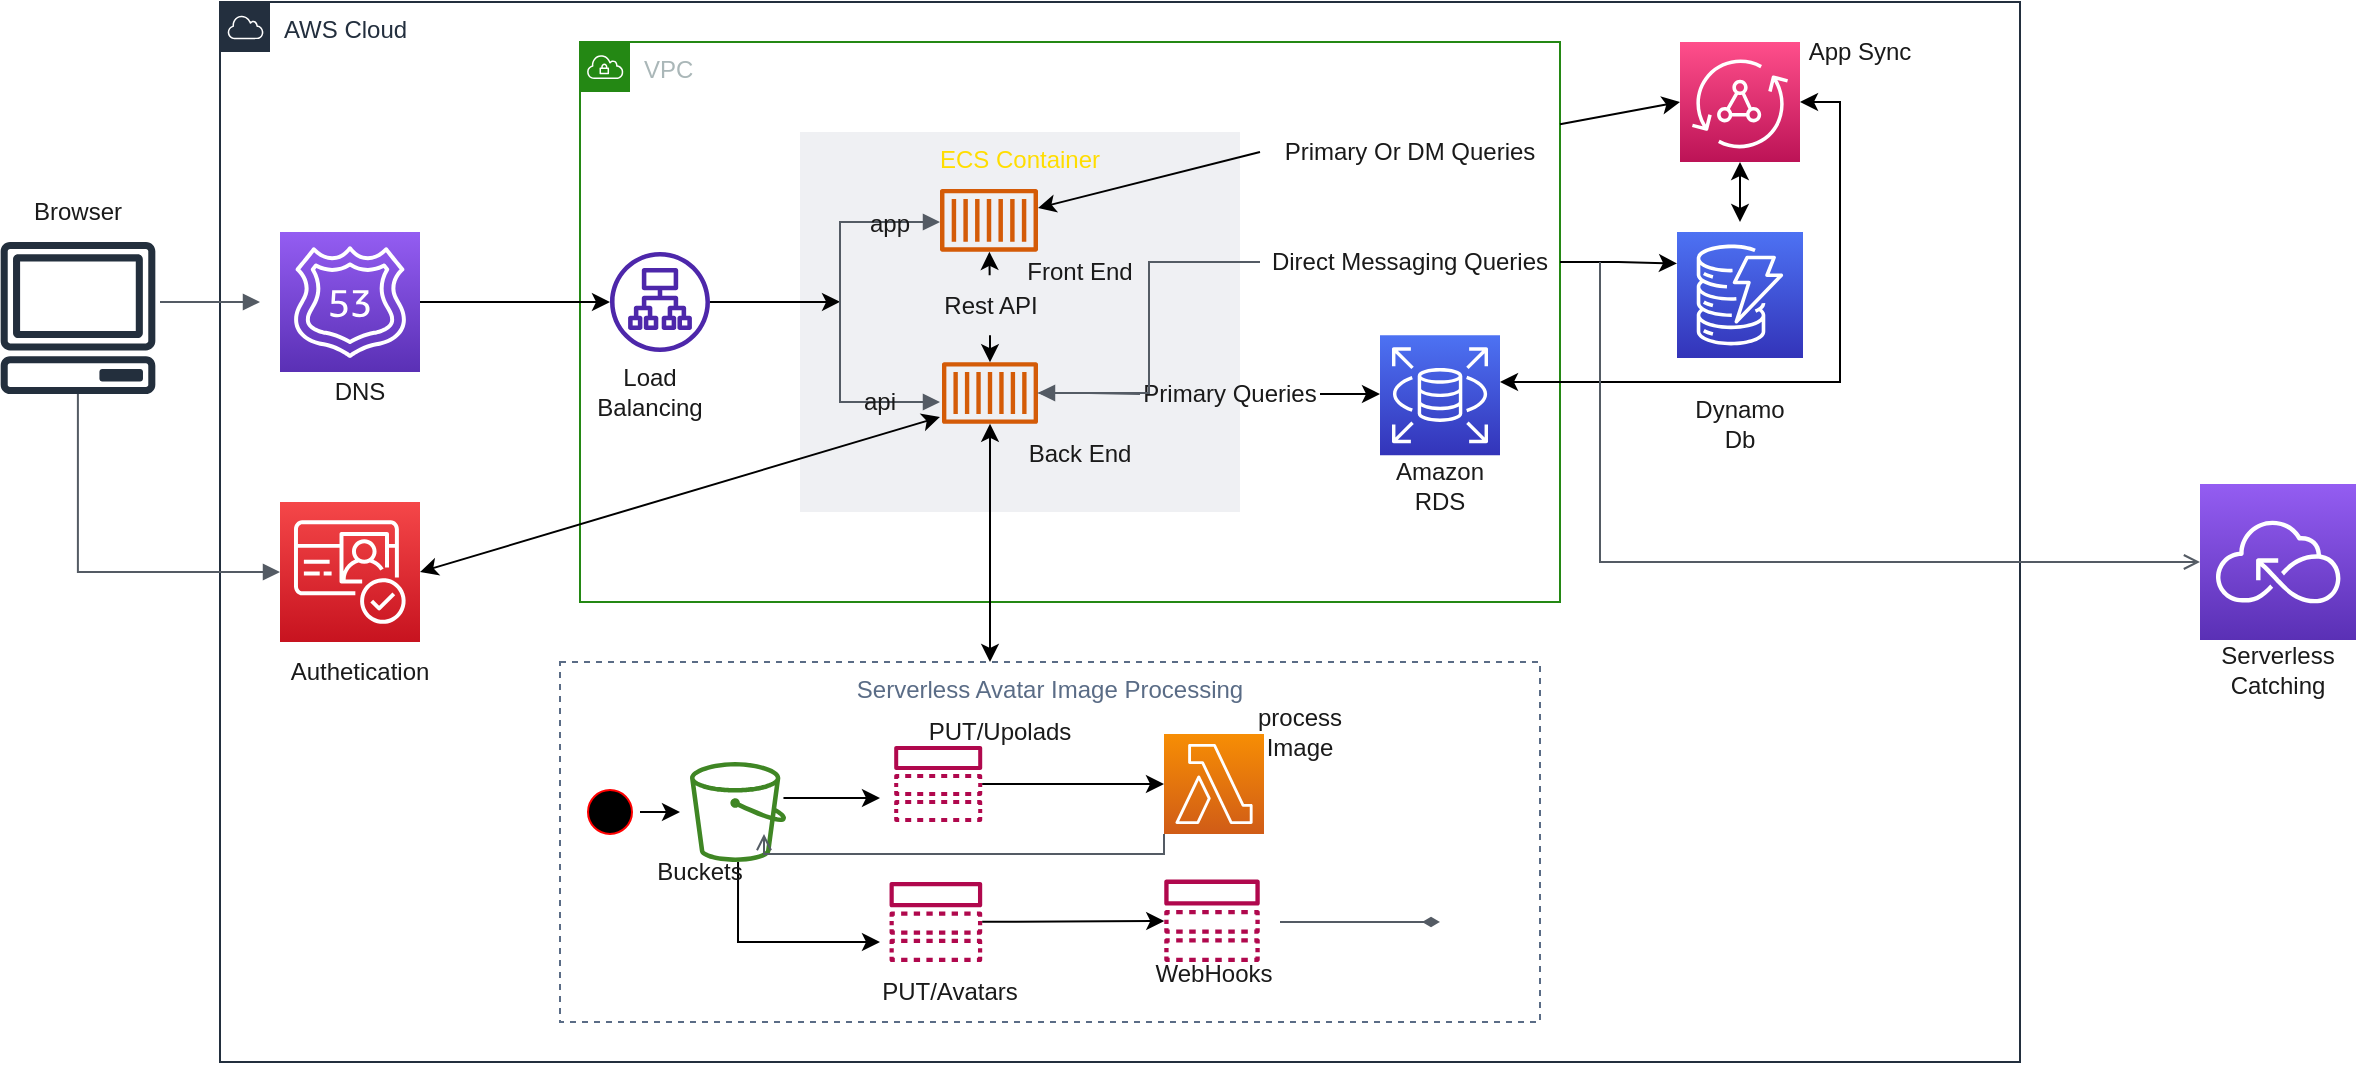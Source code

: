 <mxfile version="20.8.23" type="device"><diagram name="Page-1" id="54u7mJLIQyfsTfbv4BOK"><mxGraphModel dx="1686" dy="486" grid="1" gridSize="10" guides="1" tooltips="1" connect="1" arrows="1" fold="1" page="1" pageScale="1" pageWidth="850" pageHeight="1100" math="0" shadow="0"><root><mxCell id="0"/><mxCell id="1" parent="0"/><mxCell id="eLYB2KWwwGmaPUxHNsyC-1" value="AWS Cloud" style="points=[[0,0],[0.25,0],[0.5,0],[0.75,0],[1,0],[1,0.25],[1,0.5],[1,0.75],[1,1],[0.75,1],[0.5,1],[0.25,1],[0,1],[0,0.75],[0,0.5],[0,0.25]];outlineConnect=0;gradientColor=none;html=1;whiteSpace=wrap;fontSize=12;fontStyle=0;container=1;pointerEvents=0;collapsible=0;recursiveResize=0;shape=mxgraph.aws4.group;grIcon=mxgraph.aws4.group_aws_cloud;strokeColor=#232F3E;fillColor=none;verticalAlign=top;align=left;spacingLeft=30;fontColor=#232F3E;dashed=0;" vertex="1" parent="1"><mxGeometry x="80" y="50" width="900" height="530" as="geometry"/></mxCell><mxCell id="eLYB2KWwwGmaPUxHNsyC-2" value="VPC" style="points=[[0,0],[0.25,0],[0.5,0],[0.75,0],[1,0],[1,0.25],[1,0.5],[1,0.75],[1,1],[0.75,1],[0.5,1],[0.25,1],[0,1],[0,0.75],[0,0.5],[0,0.25]];outlineConnect=0;gradientColor=none;html=1;whiteSpace=wrap;fontSize=12;fontStyle=0;container=1;pointerEvents=0;collapsible=0;recursiveResize=0;shape=mxgraph.aws4.group;grIcon=mxgraph.aws4.group_vpc;strokeColor=#248814;fillColor=none;verticalAlign=top;align=left;spacingLeft=30;fontColor=#AAB7B8;dashed=0;" vertex="1" parent="eLYB2KWwwGmaPUxHNsyC-1"><mxGeometry x="180" y="20" width="490" height="280" as="geometry"/></mxCell><mxCell id="eLYB2KWwwGmaPUxHNsyC-3" value="ECS Container" style="fillColor=#EFF0F3;strokeColor=none;dashed=0;verticalAlign=top;fontStyle=0;fontColor=#ffdd00;labelBackgroundColor=none;" vertex="1" parent="eLYB2KWwwGmaPUxHNsyC-2"><mxGeometry x="110" y="45" width="220" height="190" as="geometry"/></mxCell><mxCell id="eLYB2KWwwGmaPUxHNsyC-4" value="" style="sketch=0;outlineConnect=0;fontColor=#232F3E;gradientColor=none;fillColor=#D45B07;strokeColor=none;dashed=0;verticalLabelPosition=bottom;verticalAlign=top;align=center;html=1;fontSize=12;fontStyle=0;aspect=fixed;pointerEvents=1;shape=mxgraph.aws4.container_1;labelBackgroundColor=none;" vertex="1" parent="eLYB2KWwwGmaPUxHNsyC-2"><mxGeometry x="180" y="73.35" width="49" height="31.65" as="geometry"/></mxCell><mxCell id="eLYB2KWwwGmaPUxHNsyC-5" value="" style="sketch=0;outlineConnect=0;fontColor=#232F3E;gradientColor=none;fillColor=#D45B07;strokeColor=none;dashed=0;verticalLabelPosition=bottom;verticalAlign=top;align=center;html=1;fontSize=12;fontStyle=0;aspect=fixed;pointerEvents=1;shape=mxgraph.aws4.container_1;labelBackgroundColor=none;" vertex="1" parent="eLYB2KWwwGmaPUxHNsyC-2"><mxGeometry x="181" y="160" width="48" height="31" as="geometry"/></mxCell><mxCell id="eLYB2KWwwGmaPUxHNsyC-9" value="Front End" style="text;html=1;strokeColor=none;fillColor=none;align=center;verticalAlign=middle;whiteSpace=wrap;rounded=0;fontColor=#1a1a1a;" vertex="1" parent="eLYB2KWwwGmaPUxHNsyC-2"><mxGeometry x="220" y="100" width="60" height="30" as="geometry"/></mxCell><mxCell id="eLYB2KWwwGmaPUxHNsyC-10" value="Back End" style="text;html=1;strokeColor=none;fillColor=none;align=center;verticalAlign=middle;whiteSpace=wrap;rounded=0;fontColor=#1a1a1a;" vertex="1" parent="eLYB2KWwwGmaPUxHNsyC-2"><mxGeometry x="220" y="191" width="60" height="30" as="geometry"/></mxCell><mxCell id="eLYB2KWwwGmaPUxHNsyC-11" value="" style="endArrow=classic;startArrow=none;html=1;rounded=0;fontColor=#1a1a1a;" edge="1" parent="eLYB2KWwwGmaPUxHNsyC-2" source="eLYB2KWwwGmaPUxHNsyC-12" target="eLYB2KWwwGmaPUxHNsyC-4"><mxGeometry width="50" height="50" relative="1" as="geometry"><mxPoint x="160" y="160" as="sourcePoint"/><mxPoint x="210" y="110" as="targetPoint"/></mxGeometry></mxCell><mxCell id="eLYB2KWwwGmaPUxHNsyC-35" style="edgeStyle=orthogonalEdgeStyle;rounded=0;orthogonalLoop=1;jettySize=auto;html=1;entryX=0.091;entryY=0.447;entryDx=0;entryDy=0;entryPerimeter=0;fontColor=#1a1a1a;" edge="1" parent="eLYB2KWwwGmaPUxHNsyC-2" source="eLYB2KWwwGmaPUxHNsyC-13" target="eLYB2KWwwGmaPUxHNsyC-3"><mxGeometry relative="1" as="geometry"/></mxCell><mxCell id="eLYB2KWwwGmaPUxHNsyC-13" value="" style="sketch=0;outlineConnect=0;fontColor=#232F3E;gradientColor=none;fillColor=#4D27AA;strokeColor=none;dashed=0;verticalLabelPosition=bottom;verticalAlign=top;align=center;html=1;fontSize=12;fontStyle=0;aspect=fixed;pointerEvents=1;shape=mxgraph.aws4.application_load_balancer;labelBackgroundColor=none;" vertex="1" parent="eLYB2KWwwGmaPUxHNsyC-2"><mxGeometry x="15" y="105" width="50" height="50" as="geometry"/></mxCell><mxCell id="eLYB2KWwwGmaPUxHNsyC-15" value="Load Balancing" style="text;html=1;strokeColor=none;fillColor=none;align=center;verticalAlign=middle;whiteSpace=wrap;rounded=0;fontColor=#1a1a1a;" vertex="1" parent="eLYB2KWwwGmaPUxHNsyC-2"><mxGeometry x="15" y="170" width="40" height="10" as="geometry"/></mxCell><mxCell id="eLYB2KWwwGmaPUxHNsyC-18" value="" style="endArrow=none;startArrow=classic;html=1;rounded=0;fontColor=#1a1a1a;" edge="1" parent="eLYB2KWwwGmaPUxHNsyC-2" source="eLYB2KWwwGmaPUxHNsyC-5" target="eLYB2KWwwGmaPUxHNsyC-12"><mxGeometry width="50" height="50" relative="1" as="geometry"><mxPoint x="435" y="300" as="sourcePoint"/><mxPoint x="435" y="245" as="targetPoint"/></mxGeometry></mxCell><mxCell id="eLYB2KWwwGmaPUxHNsyC-12" value="Rest API" style="text;html=1;strokeColor=none;fillColor=none;align=center;verticalAlign=middle;whiteSpace=wrap;rounded=0;fontColor=#1a1a1a;" vertex="1" parent="eLYB2KWwwGmaPUxHNsyC-2"><mxGeometry x="172.5" y="116.65" width="65" height="30" as="geometry"/></mxCell><mxCell id="eLYB2KWwwGmaPUxHNsyC-23" value="" style="sketch=0;points=[[0,0,0],[0.25,0,0],[0.5,0,0],[0.75,0,0],[1,0,0],[0,1,0],[0.25,1,0],[0.5,1,0],[0.75,1,0],[1,1,0],[0,0.25,0],[0,0.5,0],[0,0.75,0],[1,0.25,0],[1,0.5,0],[1,0.75,0]];outlineConnect=0;fontColor=#232F3E;gradientColor=#4D72F3;gradientDirection=north;fillColor=#3334B9;strokeColor=#ffffff;dashed=0;verticalLabelPosition=bottom;verticalAlign=top;align=center;html=1;fontSize=12;fontStyle=0;aspect=fixed;shape=mxgraph.aws4.resourceIcon;resIcon=mxgraph.aws4.rds;labelBackgroundColor=none;" vertex="1" parent="eLYB2KWwwGmaPUxHNsyC-2"><mxGeometry x="400" y="146.65" width="60" height="60" as="geometry"/></mxCell><mxCell id="eLYB2KWwwGmaPUxHNsyC-36" value="" style="edgeStyle=orthogonalEdgeStyle;html=1;endArrow=block;elbow=vertical;startArrow=none;endFill=1;strokeColor=#545B64;rounded=0;fontColor=#1a1a1a;" edge="1" parent="eLYB2KWwwGmaPUxHNsyC-2" target="eLYB2KWwwGmaPUxHNsyC-4"><mxGeometry width="100" relative="1" as="geometry"><mxPoint x="130" y="130" as="sourcePoint"/><mxPoint x="230" y="130" as="targetPoint"/><Array as="points"><mxPoint x="130" y="90"/></Array></mxGeometry></mxCell><mxCell id="eLYB2KWwwGmaPUxHNsyC-37" value="" style="edgeStyle=orthogonalEdgeStyle;html=1;endArrow=block;elbow=vertical;startArrow=none;endFill=1;strokeColor=#545B64;rounded=0;fontColor=#1a1a1a;entryX=-0.021;entryY=0.646;entryDx=0;entryDy=0;entryPerimeter=0;" edge="1" parent="eLYB2KWwwGmaPUxHNsyC-2" target="eLYB2KWwwGmaPUxHNsyC-5"><mxGeometry width="100" relative="1" as="geometry"><mxPoint x="130" y="130" as="sourcePoint"/><mxPoint x="230" y="180" as="targetPoint"/><Array as="points"><mxPoint x="130" y="180"/></Array></mxGeometry></mxCell><mxCell id="eLYB2KWwwGmaPUxHNsyC-38" value="app" style="text;html=1;strokeColor=none;fillColor=none;align=center;verticalAlign=middle;whiteSpace=wrap;rounded=0;fontColor=#1a1a1a;" vertex="1" parent="eLYB2KWwwGmaPUxHNsyC-2"><mxGeometry x="125" y="76" width="60" height="30" as="geometry"/></mxCell><mxCell id="eLYB2KWwwGmaPUxHNsyC-39" value="api" style="text;html=1;strokeColor=none;fillColor=none;align=center;verticalAlign=middle;whiteSpace=wrap;rounded=0;fontColor=#1a1a1a;" vertex="1" parent="eLYB2KWwwGmaPUxHNsyC-2"><mxGeometry x="120" y="165" width="60" height="30" as="geometry"/></mxCell><mxCell id="eLYB2KWwwGmaPUxHNsyC-43" value="" style="edgeStyle=orthogonalEdgeStyle;html=1;endArrow=none;elbow=vertical;startArrow=block;startFill=1;endFill=1;strokeColor=#545B64;rounded=0;fontColor=#1a1a1a;" edge="1" parent="eLYB2KWwwGmaPUxHNsyC-2" source="eLYB2KWwwGmaPUxHNsyC-5" target="eLYB2KWwwGmaPUxHNsyC-44"><mxGeometry width="100" relative="1" as="geometry"><mxPoint x="479" y="245" as="sourcePoint"/><mxPoint x="650" y="245" as="targetPoint"/></mxGeometry></mxCell><mxCell id="eLYB2KWwwGmaPUxHNsyC-45" style="edgeStyle=orthogonalEdgeStyle;rounded=0;orthogonalLoop=1;jettySize=auto;html=1;exitX=1;exitY=0.5;exitDx=0;exitDy=0;entryX=0;entryY=0.5;entryDx=0;entryDy=0;entryPerimeter=0;fontColor=#1a1a1a;" edge="1" parent="eLYB2KWwwGmaPUxHNsyC-2" source="eLYB2KWwwGmaPUxHNsyC-44" target="eLYB2KWwwGmaPUxHNsyC-23"><mxGeometry relative="1" as="geometry"/></mxCell><mxCell id="eLYB2KWwwGmaPUxHNsyC-44" value="Primary Queries" style="text;html=1;strokeColor=none;fillColor=none;align=center;verticalAlign=middle;whiteSpace=wrap;rounded=0;fontColor=#1a1a1a;" vertex="1" parent="eLYB2KWwwGmaPUxHNsyC-2"><mxGeometry x="280" y="161" width="90" height="30" as="geometry"/></mxCell><mxCell id="eLYB2KWwwGmaPUxHNsyC-47" value="Direct Messaging Queries" style="text;html=1;strokeColor=none;fillColor=none;align=center;verticalAlign=middle;whiteSpace=wrap;rounded=0;fontColor=#1a1a1a;" vertex="1" parent="eLYB2KWwwGmaPUxHNsyC-2"><mxGeometry x="340" y="95" width="150" height="30" as="geometry"/></mxCell><mxCell id="eLYB2KWwwGmaPUxHNsyC-54" value="" style="edgeStyle=orthogonalEdgeStyle;html=1;endArrow=none;elbow=vertical;startArrow=openThin;startFill=0;strokeColor=#545B64;rounded=0;fontColor=#1a1a1a;entryX=0;entryY=0.5;entryDx=0;entryDy=0;" edge="1" parent="eLYB2KWwwGmaPUxHNsyC-2" source="eLYB2KWwwGmaPUxHNsyC-5" target="eLYB2KWwwGmaPUxHNsyC-47"><mxGeometry width="100" relative="1" as="geometry"><mxPoint x="260" y="150" as="sourcePoint"/><mxPoint x="360" y="150" as="targetPoint"/></mxGeometry></mxCell><mxCell id="eLYB2KWwwGmaPUxHNsyC-58" value="" style="endArrow=classic;startArrow=classic;html=1;rounded=0;fontColor=#1a1a1a;entryX=1;entryY=0.5;entryDx=0;entryDy=0;entryPerimeter=0;" edge="1" parent="eLYB2KWwwGmaPUxHNsyC-2" target="eLYB2KWwwGmaPUxHNsyC-27"><mxGeometry width="50" height="50" relative="1" as="geometry"><mxPoint x="460" y="170" as="sourcePoint"/><mxPoint x="510" y="120" as="targetPoint"/><Array as="points"><mxPoint x="630" y="170"/><mxPoint x="630" y="30"/></Array></mxGeometry></mxCell><mxCell id="eLYB2KWwwGmaPUxHNsyC-88" value="Amazon RDS" style="text;html=1;strokeColor=none;fillColor=none;align=center;verticalAlign=middle;whiteSpace=wrap;rounded=0;fontColor=#1a1a1a;" vertex="1" parent="eLYB2KWwwGmaPUxHNsyC-2"><mxGeometry x="400" y="206.65" width="60" height="30" as="geometry"/></mxCell><mxCell id="eLYB2KWwwGmaPUxHNsyC-29" style="edgeStyle=orthogonalEdgeStyle;rounded=0;orthogonalLoop=1;jettySize=auto;html=1;exitX=1;exitY=0.5;exitDx=0;exitDy=0;exitPerimeter=0;fontColor=#1a1a1a;" edge="1" parent="eLYB2KWwwGmaPUxHNsyC-1" source="eLYB2KWwwGmaPUxHNsyC-14" target="eLYB2KWwwGmaPUxHNsyC-13"><mxGeometry relative="1" as="geometry"/></mxCell><mxCell id="eLYB2KWwwGmaPUxHNsyC-14" value="" style="sketch=0;points=[[0,0,0],[0.25,0,0],[0.5,0,0],[0.75,0,0],[1,0,0],[0,1,0],[0.25,1,0],[0.5,1,0],[0.75,1,0],[1,1,0],[0,0.25,0],[0,0.5,0],[0,0.75,0],[1,0.25,0],[1,0.5,0],[1,0.75,0]];outlineConnect=0;fontColor=#232F3E;gradientColor=#945DF2;gradientDirection=north;fillColor=#5A30B5;strokeColor=#ffffff;dashed=0;verticalLabelPosition=bottom;verticalAlign=top;align=center;html=1;fontSize=12;fontStyle=0;aspect=fixed;shape=mxgraph.aws4.resourceIcon;resIcon=mxgraph.aws4.route_53;labelBackgroundColor=none;" vertex="1" parent="eLYB2KWwwGmaPUxHNsyC-1"><mxGeometry x="30" y="115" width="70" height="70" as="geometry"/></mxCell><mxCell id="eLYB2KWwwGmaPUxHNsyC-21" value="" style="sketch=0;points=[[0,0,0],[0.25,0,0],[0.5,0,0],[0.75,0,0],[1,0,0],[0,1,0],[0.25,1,0],[0.5,1,0],[0.75,1,0],[1,1,0],[0,0.25,0],[0,0.5,0],[0,0.75,0],[1,0.25,0],[1,0.5,0],[1,0.75,0]];outlineConnect=0;fontColor=#232F3E;gradientColor=#F54749;gradientDirection=north;fillColor=#C7131F;strokeColor=#ffffff;dashed=0;verticalLabelPosition=bottom;verticalAlign=top;align=center;html=1;fontSize=12;fontStyle=0;aspect=fixed;shape=mxgraph.aws4.resourceIcon;resIcon=mxgraph.aws4.cognito;labelBackgroundColor=none;" vertex="1" parent="eLYB2KWwwGmaPUxHNsyC-1"><mxGeometry x="30" y="250" width="70" height="70" as="geometry"/></mxCell><mxCell id="eLYB2KWwwGmaPUxHNsyC-20" value="DNS" style="text;html=1;strokeColor=none;fillColor=none;align=center;verticalAlign=middle;whiteSpace=wrap;rounded=0;fontColor=#1a1a1a;" vertex="1" parent="eLYB2KWwwGmaPUxHNsyC-1"><mxGeometry x="40" y="180" width="60" height="30" as="geometry"/></mxCell><mxCell id="eLYB2KWwwGmaPUxHNsyC-22" value="Authetication" style="text;html=1;strokeColor=none;fillColor=none;align=center;verticalAlign=middle;whiteSpace=wrap;rounded=0;fontColor=#1a1a1a;" vertex="1" parent="eLYB2KWwwGmaPUxHNsyC-1"><mxGeometry x="40" y="320" width="60" height="30" as="geometry"/></mxCell><mxCell id="eLYB2KWwwGmaPUxHNsyC-25" value="" style="sketch=0;points=[[0,0,0],[0.25,0,0],[0.5,0,0],[0.75,0,0],[1,0,0],[0,1,0],[0.25,1,0],[0.5,1,0],[0.75,1,0],[1,1,0],[0,0.25,0],[0,0.5,0],[0,0.75,0],[1,0.25,0],[1,0.5,0],[1,0.75,0]];outlineConnect=0;fontColor=#232F3E;gradientColor=#4D72F3;gradientDirection=north;fillColor=#3334B9;strokeColor=#ffffff;dashed=0;verticalLabelPosition=bottom;verticalAlign=top;align=center;html=1;fontSize=12;fontStyle=0;aspect=fixed;shape=mxgraph.aws4.resourceIcon;resIcon=mxgraph.aws4.dynamodb;labelBackgroundColor=none;" vertex="1" parent="eLYB2KWwwGmaPUxHNsyC-1"><mxGeometry x="728.5" y="115" width="63" height="63" as="geometry"/></mxCell><mxCell id="eLYB2KWwwGmaPUxHNsyC-26" style="edgeStyle=orthogonalEdgeStyle;rounded=0;orthogonalLoop=1;jettySize=auto;html=1;exitX=0.5;exitY=1;exitDx=0;exitDy=0;exitPerimeter=0;fontColor=#1a1a1a;" edge="1" parent="eLYB2KWwwGmaPUxHNsyC-1" source="eLYB2KWwwGmaPUxHNsyC-25" target="eLYB2KWwwGmaPUxHNsyC-25"><mxGeometry relative="1" as="geometry"/></mxCell><mxCell id="eLYB2KWwwGmaPUxHNsyC-27" value="" style="sketch=0;points=[[0,0,0],[0.25,0,0],[0.5,0,0],[0.75,0,0],[1,0,0],[0,1,0],[0.25,1,0],[0.5,1,0],[0.75,1,0],[1,1,0],[0,0.25,0],[0,0.5,0],[0,0.75,0],[1,0.25,0],[1,0.5,0],[1,0.75,0]];outlineConnect=0;fontColor=#232F3E;gradientColor=#FF4F8B;gradientDirection=north;fillColor=#BC1356;strokeColor=#ffffff;dashed=0;verticalLabelPosition=bottom;verticalAlign=top;align=center;html=1;fontSize=12;fontStyle=0;aspect=fixed;shape=mxgraph.aws4.resourceIcon;resIcon=mxgraph.aws4.appsync;labelBackgroundColor=none;" vertex="1" parent="eLYB2KWwwGmaPUxHNsyC-1"><mxGeometry x="730" y="20" width="60" height="60" as="geometry"/></mxCell><mxCell id="eLYB2KWwwGmaPUxHNsyC-46" style="edgeStyle=orthogonalEdgeStyle;rounded=0;orthogonalLoop=1;jettySize=auto;html=1;exitX=0.5;exitY=1;exitDx=0;exitDy=0;fontColor=#1a1a1a;" edge="1" parent="eLYB2KWwwGmaPUxHNsyC-1" source="eLYB2KWwwGmaPUxHNsyC-2" target="eLYB2KWwwGmaPUxHNsyC-2"><mxGeometry relative="1" as="geometry"/></mxCell><mxCell id="eLYB2KWwwGmaPUxHNsyC-48" style="edgeStyle=orthogonalEdgeStyle;rounded=0;orthogonalLoop=1;jettySize=auto;html=1;exitX=1;exitY=0.5;exitDx=0;exitDy=0;entryX=0;entryY=0.25;entryDx=0;entryDy=0;entryPerimeter=0;fontColor=#1a1a1a;" edge="1" parent="eLYB2KWwwGmaPUxHNsyC-1" source="eLYB2KWwwGmaPUxHNsyC-47" target="eLYB2KWwwGmaPUxHNsyC-25"><mxGeometry relative="1" as="geometry"/></mxCell><mxCell id="eLYB2KWwwGmaPUxHNsyC-56" value="" style="endArrow=classic;startArrow=none;html=1;rounded=0;fontColor=#1a1a1a;entryX=0;entryY=0.5;entryDx=0;entryDy=0;entryPerimeter=0;" edge="1" parent="eLYB2KWwwGmaPUxHNsyC-1" source="eLYB2KWwwGmaPUxHNsyC-59" target="eLYB2KWwwGmaPUxHNsyC-27"><mxGeometry width="50" height="50" relative="1" as="geometry"><mxPoint x="430" y="140" as="sourcePoint"/><mxPoint x="480" y="90" as="targetPoint"/><Array as="points"/></mxGeometry></mxCell><mxCell id="eLYB2KWwwGmaPUxHNsyC-57" value="" style="endArrow=classic;startArrow=classic;html=1;rounded=0;fontColor=#1a1a1a;entryX=0.5;entryY=1;entryDx=0;entryDy=0;entryPerimeter=0;" edge="1" parent="eLYB2KWwwGmaPUxHNsyC-1" target="eLYB2KWwwGmaPUxHNsyC-27"><mxGeometry width="50" height="50" relative="1" as="geometry"><mxPoint x="760" y="110" as="sourcePoint"/><mxPoint x="860" y="110" as="targetPoint"/></mxGeometry></mxCell><mxCell id="eLYB2KWwwGmaPUxHNsyC-59" value="Primary Or DM Queries" style="text;html=1;strokeColor=none;fillColor=none;align=center;verticalAlign=middle;whiteSpace=wrap;rounded=0;fontColor=#1a1a1a;" vertex="1" parent="eLYB2KWwwGmaPUxHNsyC-1"><mxGeometry x="520" y="60" width="150" height="30" as="geometry"/></mxCell><mxCell id="eLYB2KWwwGmaPUxHNsyC-60" value="" style="endArrow=none;startArrow=classic;html=1;rounded=0;fontColor=#1a1a1a;entryX=0;entryY=0.5;entryDx=0;entryDy=0;entryPerimeter=0;" edge="1" parent="eLYB2KWwwGmaPUxHNsyC-1" source="eLYB2KWwwGmaPUxHNsyC-4" target="eLYB2KWwwGmaPUxHNsyC-59"><mxGeometry width="50" height="50" relative="1" as="geometry"><mxPoint x="489" y="155" as="sourcePoint"/><mxPoint x="810" y="100" as="targetPoint"/><Array as="points"/></mxGeometry></mxCell><mxCell id="eLYB2KWwwGmaPUxHNsyC-61" value="" style="endArrow=classic;startArrow=classic;html=1;rounded=0;fontColor=#1a1a1a;exitX=1;exitY=0.5;exitDx=0;exitDy=0;exitPerimeter=0;entryX=1;entryY=0.75;entryDx=0;entryDy=0;" edge="1" parent="eLYB2KWwwGmaPUxHNsyC-1" source="eLYB2KWwwGmaPUxHNsyC-21" target="eLYB2KWwwGmaPUxHNsyC-39"><mxGeometry width="50" height="50" relative="1" as="geometry"><mxPoint x="130" y="310" as="sourcePoint"/><mxPoint x="180" y="260" as="targetPoint"/></mxGeometry></mxCell><mxCell id="eLYB2KWwwGmaPUxHNsyC-64" value="Serverless Avatar Image Processing" style="fillColor=none;strokeColor=#5A6C86;dashed=1;verticalAlign=top;fontStyle=0;fontColor=#5A6C86;labelBackgroundColor=none;" vertex="1" parent="eLYB2KWwwGmaPUxHNsyC-1"><mxGeometry x="170" y="330" width="490" height="180" as="geometry"/></mxCell><mxCell id="eLYB2KWwwGmaPUxHNsyC-62" value="" style="endArrow=classic;startArrow=classic;html=1;rounded=0;fontColor=#1a1a1a;" edge="1" parent="eLYB2KWwwGmaPUxHNsyC-1" target="eLYB2KWwwGmaPUxHNsyC-5"><mxGeometry width="50" height="50" relative="1" as="geometry"><mxPoint x="385" y="330" as="sourcePoint"/><mxPoint x="410" y="270" as="targetPoint"/></mxGeometry></mxCell><mxCell id="eLYB2KWwwGmaPUxHNsyC-68" style="edgeStyle=orthogonalEdgeStyle;rounded=0;orthogonalLoop=1;jettySize=auto;html=1;exitX=1;exitY=0.5;exitDx=0;exitDy=0;fontColor=#1a1a1a;" edge="1" parent="eLYB2KWwwGmaPUxHNsyC-1" source="eLYB2KWwwGmaPUxHNsyC-66"><mxGeometry relative="1" as="geometry"><mxPoint x="230" y="405" as="targetPoint"/></mxGeometry></mxCell><mxCell id="eLYB2KWwwGmaPUxHNsyC-66" value="" style="ellipse;html=1;shape=startState;fillColor=#000000;strokeColor=#ff0000;labelBackgroundColor=none;fontColor=#1a1a1a;" vertex="1" parent="eLYB2KWwwGmaPUxHNsyC-1"><mxGeometry x="180" y="390" width="30" height="30" as="geometry"/></mxCell><mxCell id="eLYB2KWwwGmaPUxHNsyC-69" value="" style="sketch=0;outlineConnect=0;fontColor=#232F3E;gradientColor=none;fillColor=#3F8624;strokeColor=none;dashed=0;verticalLabelPosition=bottom;verticalAlign=top;align=center;html=1;fontSize=12;fontStyle=0;aspect=fixed;pointerEvents=1;shape=mxgraph.aws4.bucket;labelBackgroundColor=none;" vertex="1" parent="eLYB2KWwwGmaPUxHNsyC-1"><mxGeometry x="235" y="380" width="48.08" height="50" as="geometry"/></mxCell><mxCell id="eLYB2KWwwGmaPUxHNsyC-70" value="" style="sketch=0;outlineConnect=0;fontColor=#232F3E;gradientColor=none;fillColor=#B0084D;strokeColor=none;dashed=0;verticalLabelPosition=bottom;verticalAlign=top;align=center;html=1;fontSize=12;fontStyle=0;aspect=fixed;pointerEvents=1;shape=mxgraph.aws4.topic;labelBackgroundColor=none;" vertex="1" parent="eLYB2KWwwGmaPUxHNsyC-1"><mxGeometry x="336.98" y="372" width="44.24" height="38" as="geometry"/></mxCell><mxCell id="eLYB2KWwwGmaPUxHNsyC-71" value="" style="sketch=0;outlineConnect=0;fontColor=#232F3E;gradientColor=none;fillColor=#B0084D;strokeColor=none;dashed=0;verticalLabelPosition=bottom;verticalAlign=top;align=center;html=1;fontSize=12;fontStyle=0;aspect=fixed;pointerEvents=1;shape=mxgraph.aws4.topic;labelBackgroundColor=none;" vertex="1" parent="eLYB2KWwwGmaPUxHNsyC-1"><mxGeometry x="334.65" y="440" width="46.57" height="40" as="geometry"/></mxCell><mxCell id="eLYB2KWwwGmaPUxHNsyC-75" value="" style="sketch=0;outlineConnect=0;fontColor=#232F3E;gradientColor=none;fillColor=#B0084D;strokeColor=none;dashed=0;verticalLabelPosition=bottom;verticalAlign=top;align=center;html=1;fontSize=12;fontStyle=0;aspect=fixed;pointerEvents=1;shape=mxgraph.aws4.topic;labelBackgroundColor=none;" vertex="1" parent="eLYB2KWwwGmaPUxHNsyC-1"><mxGeometry x="472" y="438.77" width="48" height="41.23" as="geometry"/></mxCell><mxCell id="eLYB2KWwwGmaPUxHNsyC-76" value="" style="endArrow=classic;html=1;rounded=0;fontColor=#1a1a1a;exitX=0.972;exitY=0.361;exitDx=0;exitDy=0;exitPerimeter=0;" edge="1" parent="eLYB2KWwwGmaPUxHNsyC-1" source="eLYB2KWwwGmaPUxHNsyC-69"><mxGeometry width="50" height="50" relative="1" as="geometry"><mxPoint x="270" y="440" as="sourcePoint"/><mxPoint x="330" y="398" as="targetPoint"/></mxGeometry></mxCell><mxCell id="eLYB2KWwwGmaPUxHNsyC-77" value="" style="endArrow=classic;html=1;rounded=0;fontColor=#1a1a1a;" edge="1" parent="eLYB2KWwwGmaPUxHNsyC-1" source="eLYB2KWwwGmaPUxHNsyC-69"><mxGeometry width="50" height="50" relative="1" as="geometry"><mxPoint x="270" y="490" as="sourcePoint"/><mxPoint x="330" y="470" as="targetPoint"/><Array as="points"><mxPoint x="259" y="470"/></Array></mxGeometry></mxCell><mxCell id="eLYB2KWwwGmaPUxHNsyC-78" value="" style="endArrow=classic;html=1;rounded=0;fontColor=#1a1a1a;" edge="1" parent="eLYB2KWwwGmaPUxHNsyC-1" source="eLYB2KWwwGmaPUxHNsyC-71" target="eLYB2KWwwGmaPUxHNsyC-75"><mxGeometry width="50" height="50" relative="1" as="geometry"><mxPoint x="390" y="460" as="sourcePoint"/><mxPoint x="450" y="430" as="targetPoint"/></mxGeometry></mxCell><mxCell id="eLYB2KWwwGmaPUxHNsyC-79" value="" style="endArrow=classic;html=1;rounded=0;fontColor=#1a1a1a;entryX=0;entryY=0.5;entryDx=0;entryDy=0;entryPerimeter=0;" edge="1" parent="eLYB2KWwwGmaPUxHNsyC-1" source="eLYB2KWwwGmaPUxHNsyC-70" target="eLYB2KWwwGmaPUxHNsyC-80"><mxGeometry width="50" height="50" relative="1" as="geometry"><mxPoint x="420" y="410" as="sourcePoint"/><mxPoint x="460" y="370" as="targetPoint"/></mxGeometry></mxCell><mxCell id="eLYB2KWwwGmaPUxHNsyC-80" value="" style="sketch=0;points=[[0,0,0],[0.25,0,0],[0.5,0,0],[0.75,0,0],[1,0,0],[0,1,0],[0.25,1,0],[0.5,1,0],[0.75,1,0],[1,1,0],[0,0.25,0],[0,0.5,0],[0,0.75,0],[1,0.25,0],[1,0.5,0],[1,0.75,0]];outlineConnect=0;fontColor=#232F3E;gradientColor=#F78E04;gradientDirection=north;fillColor=#D05C17;strokeColor=#ffffff;dashed=0;verticalLabelPosition=bottom;verticalAlign=top;align=center;html=1;fontSize=12;fontStyle=0;aspect=fixed;shape=mxgraph.aws4.resourceIcon;resIcon=mxgraph.aws4.lambda;labelBackgroundColor=none;" vertex="1" parent="eLYB2KWwwGmaPUxHNsyC-1"><mxGeometry x="472" y="366" width="50" height="50" as="geometry"/></mxCell><mxCell id="eLYB2KWwwGmaPUxHNsyC-81" value="" style="edgeStyle=orthogonalEdgeStyle;html=1;endArrow=none;elbow=vertical;startArrow=open;startFill=0;strokeColor=#545B64;rounded=0;fontColor=#1a1a1a;" edge="1" parent="eLYB2KWwwGmaPUxHNsyC-1"><mxGeometry width="100" relative="1" as="geometry"><mxPoint x="272" y="416" as="sourcePoint"/><mxPoint x="472" y="416" as="targetPoint"/><Array as="points"><mxPoint x="272" y="426"/><mxPoint x="472" y="426"/></Array></mxGeometry></mxCell><mxCell id="eLYB2KWwwGmaPUxHNsyC-82" value="" style="edgeStyle=orthogonalEdgeStyle;html=1;endArrow=diamondThin;elbow=vertical;startArrow=none;endFill=1;strokeColor=#545B64;rounded=0;fontColor=#1a1a1a;" edge="1" parent="eLYB2KWwwGmaPUxHNsyC-1"><mxGeometry width="100" relative="1" as="geometry"><mxPoint x="530" y="460" as="sourcePoint"/><mxPoint x="610" y="460" as="targetPoint"/></mxGeometry></mxCell><mxCell id="eLYB2KWwwGmaPUxHNsyC-83" value="Buckets" style="text;html=1;strokeColor=none;fillColor=none;align=center;verticalAlign=middle;whiteSpace=wrap;rounded=0;fontColor=#1a1a1a;" vertex="1" parent="eLYB2KWwwGmaPUxHNsyC-1"><mxGeometry x="210" y="420" width="60" height="30" as="geometry"/></mxCell><mxCell id="eLYB2KWwwGmaPUxHNsyC-84" value="PUT/Avatars" style="text;html=1;strokeColor=none;fillColor=none;align=center;verticalAlign=middle;whiteSpace=wrap;rounded=0;fontColor=#1a1a1a;" vertex="1" parent="eLYB2KWwwGmaPUxHNsyC-1"><mxGeometry x="334.65" y="480" width="60" height="30" as="geometry"/></mxCell><mxCell id="eLYB2KWwwGmaPUxHNsyC-85" value="PUT/Upolads" style="text;html=1;strokeColor=none;fillColor=none;align=center;verticalAlign=middle;whiteSpace=wrap;rounded=0;fontColor=#1a1a1a;" vertex="1" parent="eLYB2KWwwGmaPUxHNsyC-1"><mxGeometry x="360" y="350" width="60" height="30" as="geometry"/></mxCell><mxCell id="eLYB2KWwwGmaPUxHNsyC-86" value="process Image" style="text;html=1;strokeColor=none;fillColor=none;align=center;verticalAlign=middle;whiteSpace=wrap;rounded=0;fontColor=#1a1a1a;" vertex="1" parent="eLYB2KWwwGmaPUxHNsyC-1"><mxGeometry x="510" y="350" width="60" height="30" as="geometry"/></mxCell><mxCell id="eLYB2KWwwGmaPUxHNsyC-87" value="WebHooks" style="text;html=1;strokeColor=none;fillColor=none;align=center;verticalAlign=middle;whiteSpace=wrap;rounded=0;fontColor=#1a1a1a;" vertex="1" parent="eLYB2KWwwGmaPUxHNsyC-1"><mxGeometry x="467" y="471" width="60" height="30" as="geometry"/></mxCell><mxCell id="eLYB2KWwwGmaPUxHNsyC-89" value="Dynamo Db" style="text;html=1;strokeColor=none;fillColor=none;align=center;verticalAlign=middle;whiteSpace=wrap;rounded=0;fontColor=#1a1a1a;" vertex="1" parent="eLYB2KWwwGmaPUxHNsyC-1"><mxGeometry x="730" y="196" width="60" height="30" as="geometry"/></mxCell><mxCell id="eLYB2KWwwGmaPUxHNsyC-90" value="App Sync" style="text;html=1;strokeColor=none;fillColor=none;align=center;verticalAlign=middle;whiteSpace=wrap;rounded=0;fontColor=#1a1a1a;" vertex="1" parent="eLYB2KWwwGmaPUxHNsyC-1"><mxGeometry x="790" y="10" width="60" height="30" as="geometry"/></mxCell><mxCell id="eLYB2KWwwGmaPUxHNsyC-91" value="" style="edgeStyle=orthogonalEdgeStyle;html=1;endArrow=open;elbow=vertical;startArrow=none;endFill=0;strokeColor=#545B64;rounded=0;fontColor=#1a1a1a;" edge="1" parent="eLYB2KWwwGmaPUxHNsyC-1"><mxGeometry width="100" relative="1" as="geometry"><mxPoint x="690" y="130" as="sourcePoint"/><mxPoint x="990" y="280" as="targetPoint"/><Array as="points"><mxPoint x="690" y="280"/><mxPoint x="990" y="280"/></Array></mxGeometry></mxCell><mxCell id="eLYB2KWwwGmaPUxHNsyC-31" value="" style="sketch=0;outlineConnect=0;fontColor=#232F3E;gradientColor=none;fillColor=#232F3D;strokeColor=none;dashed=0;verticalLabelPosition=bottom;verticalAlign=top;align=center;html=1;fontSize=12;fontStyle=0;aspect=fixed;pointerEvents=1;shape=mxgraph.aws4.client;labelBackgroundColor=none;" vertex="1" parent="1"><mxGeometry x="-30" y="170" width="78" height="76" as="geometry"/></mxCell><mxCell id="eLYB2KWwwGmaPUxHNsyC-33" value="" style="edgeStyle=orthogonalEdgeStyle;html=1;endArrow=block;elbow=vertical;startArrow=none;endFill=1;strokeColor=#545B64;rounded=0;fontColor=#1a1a1a;" edge="1" parent="1"><mxGeometry width="100" relative="1" as="geometry"><mxPoint x="50" y="200" as="sourcePoint"/><mxPoint x="100" y="200" as="targetPoint"/></mxGeometry></mxCell><mxCell id="eLYB2KWwwGmaPUxHNsyC-34" value="Browser" style="text;html=1;strokeColor=none;fillColor=none;align=center;verticalAlign=middle;whiteSpace=wrap;rounded=0;fontColor=#1a1a1a;" vertex="1" parent="1"><mxGeometry x="-21" y="140" width="60" height="30" as="geometry"/></mxCell><mxCell id="eLYB2KWwwGmaPUxHNsyC-40" value="" style="edgeStyle=orthogonalEdgeStyle;html=1;endArrow=block;elbow=vertical;startArrow=none;endFill=1;strokeColor=#545B64;rounded=0;fontColor=#1a1a1a;entryX=0;entryY=0.5;entryDx=0;entryDy=0;entryPerimeter=0;" edge="1" parent="1" source="eLYB2KWwwGmaPUxHNsyC-31" target="eLYB2KWwwGmaPUxHNsyC-21"><mxGeometry width="100" relative="1" as="geometry"><mxPoint x="-10" y="300" as="sourcePoint"/><mxPoint x="90" y="300" as="targetPoint"/><Array as="points"><mxPoint x="9" y="335"/></Array></mxGeometry></mxCell><mxCell id="eLYB2KWwwGmaPUxHNsyC-92" value="" style="sketch=0;points=[[0,0,0],[0.25,0,0],[0.5,0,0],[0.75,0,0],[1,0,0],[0,1,0],[0.25,1,0],[0.5,1,0],[0.75,1,0],[1,1,0],[0,0.25,0],[0,0.5,0],[0,0.75,0],[1,0.25,0],[1,0.5,0],[1,0.75,0]];outlineConnect=0;fontColor=#232F3E;gradientColor=#945DF2;gradientDirection=north;fillColor=#5A30B5;strokeColor=#ffffff;dashed=0;verticalLabelPosition=bottom;verticalAlign=top;align=center;html=1;fontSize=12;fontStyle=0;aspect=fixed;shape=mxgraph.aws4.resourceIcon;resIcon=mxgraph.aws4.serverless;labelBackgroundColor=none;" vertex="1" parent="1"><mxGeometry x="1070" y="291" width="78" height="78" as="geometry"/></mxCell><mxCell id="eLYB2KWwwGmaPUxHNsyC-93" value="Serverless Catching" style="text;html=1;strokeColor=none;fillColor=none;align=center;verticalAlign=middle;whiteSpace=wrap;rounded=0;fontColor=#1a1a1a;" vertex="1" parent="1"><mxGeometry x="1079" y="369" width="60" height="30" as="geometry"/></mxCell></root></mxGraphModel></diagram></mxfile>
